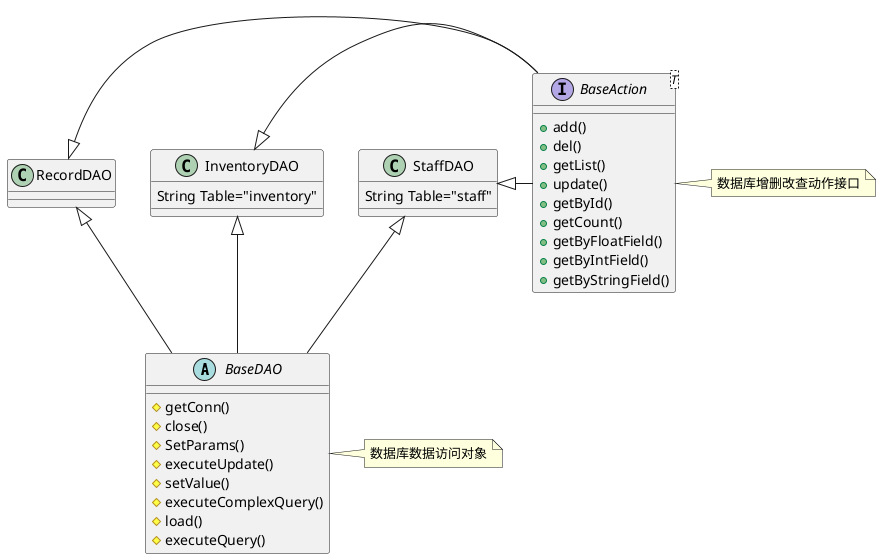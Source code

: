 @startuml
abstract class BaseDAO{
    #getConn()
    #close()
    #SetParams()
    #executeUpdate()
    #setValue()
    #executeComplexQuery()
    #load()
    #executeQuery()
}
class RecordDAO
class StaffDAO{
    String Table="staff"
}
class InventoryDAO{
    String Table="inventory"
}

interface BaseAction<T>{
    +add()
    +del()
    +getList()
    +update()
    +getById()
    +getCount()
    +getByFloatField()
    +getByIntField()
    +getByStringField()
}
note right of BaseAction
    数据库增删改查动作接口
end note


RecordDAO <|-- BaseDAO
RecordDAO <|- BaseAction
InventoryDAO <|-- BaseDAO
InventoryDAO <|- BaseAction
StaffDAO <|-- BaseDAO
StaffDAO <|- BaseAction
note right of BaseDAO
    数据库数据访问对象
end note

@enduml


@startuml

class BaseInventory{
    #String kind;
    #Integer id;
    #String name;
    #Float purchasePrice;
    #Float salePrice;
    #Float stock;
    #String remark;
    +get()
    +set()
}
class FoodInventory{
    String kind="food"
}
class FruitInventory{
    String kind="fruit"
}
class BaseRecord{
    #String kind;
    # Integer id;
    # String name;
    # Float price;
    # Float count;
    # LocalDateTime time;
    # String seller;
    # Float total;
    # String remark;
    +get()
    +set()
}
class FoodRecord{
    String kind = "food"
}
class FruitRecord{
    String kind = "fruit"
}
class StaffInfo{
    - Integer id;
    - String username;
    - String password;
    - String title;
    - String branch;
    - String name;
    - String gender;
    - Integer age;
    - String phoneNumber;
    - Float basicSalary;
    
    +get()
    +set()
}
class AddInfo
note right of BaseInventory
    仓储类
end note
note right of BaseRecord
    销售记录类
end note
note right of StaffInfo
    员工信息
end note
note right of AddInfo
    制造数据
end note




FoodInventory<|-- BaseInventory
FruitInventory <|-- BaseInventory
FoodRecord <|-- BaseRecord
FruitRecord <|-- BaseRecord

@enduml
@startuml


abstract class HttpServlet
abstract class ViewBaseServlet{
    +init()
    #processTemplate()
}
class LoginServlet{
    +doPost()
    +doGet()
}
class RecordServlet{
    +service()
    -add()
    -index()
}
class PersonnelServlet{
    +service()
    -index()
    -add()
    -del()
    -edit()
    -select()
}
class InventoryServlet{
    +service()
    -index()
    -add()
    -del()
    -edit()
    -select()
}
class UserInfoServlet{
    +service()
}
note right of ViewBaseServlet
    动态刷新网页内容
end note
ViewBaseServlet <|-- HttpServlet
LoginServlet <|--ViewBaseServlet
RecordServlet <|-- ViewBaseServlet
PersonnelServlet <|-- ViewBaseServlet
InventoryServlet <|-- ViewBaseServlet
UserInfoServlet <|-- ViewBaseServlet
@enduml
